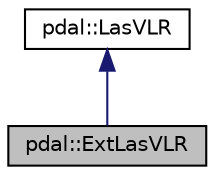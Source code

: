 digraph "pdal::ExtLasVLR"
{
  edge [fontname="Helvetica",fontsize="10",labelfontname="Helvetica",labelfontsize="10"];
  node [fontname="Helvetica",fontsize="10",shape=record];
  Node1 [label="pdal::ExtLasVLR",height=0.2,width=0.4,color="black", fillcolor="grey75", style="filled", fontcolor="black"];
  Node2 -> Node1 [dir="back",color="midnightblue",fontsize="10",style="solid",fontname="Helvetica"];
  Node2 [label="pdal::LasVLR",height=0.2,width=0.4,color="black", fillcolor="white", style="filled",URL="$classpdal_1_1LasVLR.html"];
}
